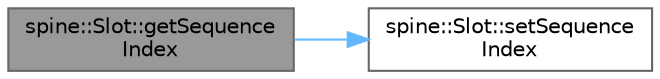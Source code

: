 digraph "spine::Slot::getSequenceIndex"
{
 // LATEX_PDF_SIZE
  bgcolor="transparent";
  edge [fontname=Helvetica,fontsize=10,labelfontname=Helvetica,labelfontsize=10];
  node [fontname=Helvetica,fontsize=10,shape=box,height=0.2,width=0.4];
  rankdir="LR";
  Node1 [id="Node000001",label="spine::Slot::getSequence\lIndex",height=0.2,width=0.4,color="gray40", fillcolor="grey60", style="filled", fontcolor="black",tooltip=" "];
  Node1 -> Node2 [id="edge1_Node000001_Node000002",color="steelblue1",style="solid",tooltip=" "];
  Node2 [id="Node000002",label="spine::Slot::setSequence\lIndex",height=0.2,width=0.4,color="grey40", fillcolor="white", style="filled",URL="$classspine_1_1_slot.html#aa6a43230f9459fa381f89e696d9ed8fa",tooltip=" "];
}
